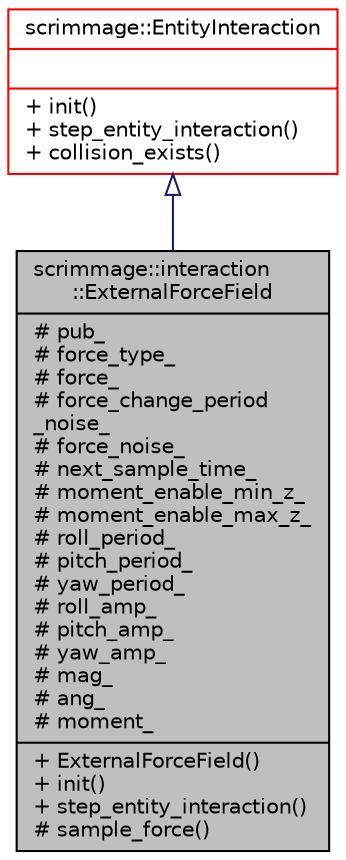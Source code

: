 digraph "scrimmage::interaction::ExternalForceField"
{
 // LATEX_PDF_SIZE
  edge [fontname="Helvetica",fontsize="10",labelfontname="Helvetica",labelfontsize="10"];
  node [fontname="Helvetica",fontsize="10",shape=record];
  Node1 [label="{scrimmage::interaction\l::ExternalForceField\n|# pub_\l# force_type_\l# force_\l# force_change_period\l_noise_\l# force_noise_\l# next_sample_time_\l# moment_enable_min_z_\l# moment_enable_max_z_\l# roll_period_\l# pitch_period_\l# yaw_period_\l# roll_amp_\l# pitch_amp_\l# yaw_amp_\l# mag_\l# ang_\l# moment_\l|+ ExternalForceField()\l+ init()\l+ step_entity_interaction()\l# sample_force()\l}",height=0.2,width=0.4,color="black", fillcolor="grey75", style="filled", fontcolor="black",tooltip=" "];
  Node2 -> Node1 [dir="back",color="midnightblue",fontsize="10",style="solid",arrowtail="onormal",fontname="Helvetica"];
  Node2 [label="{scrimmage::EntityInteraction\n||+ init()\l+ step_entity_interaction()\l+ collision_exists()\l}",height=0.2,width=0.4,color="red", fillcolor="white", style="filled",URL="$classscrimmage_1_1EntityInteraction.html",tooltip=" "];
}
